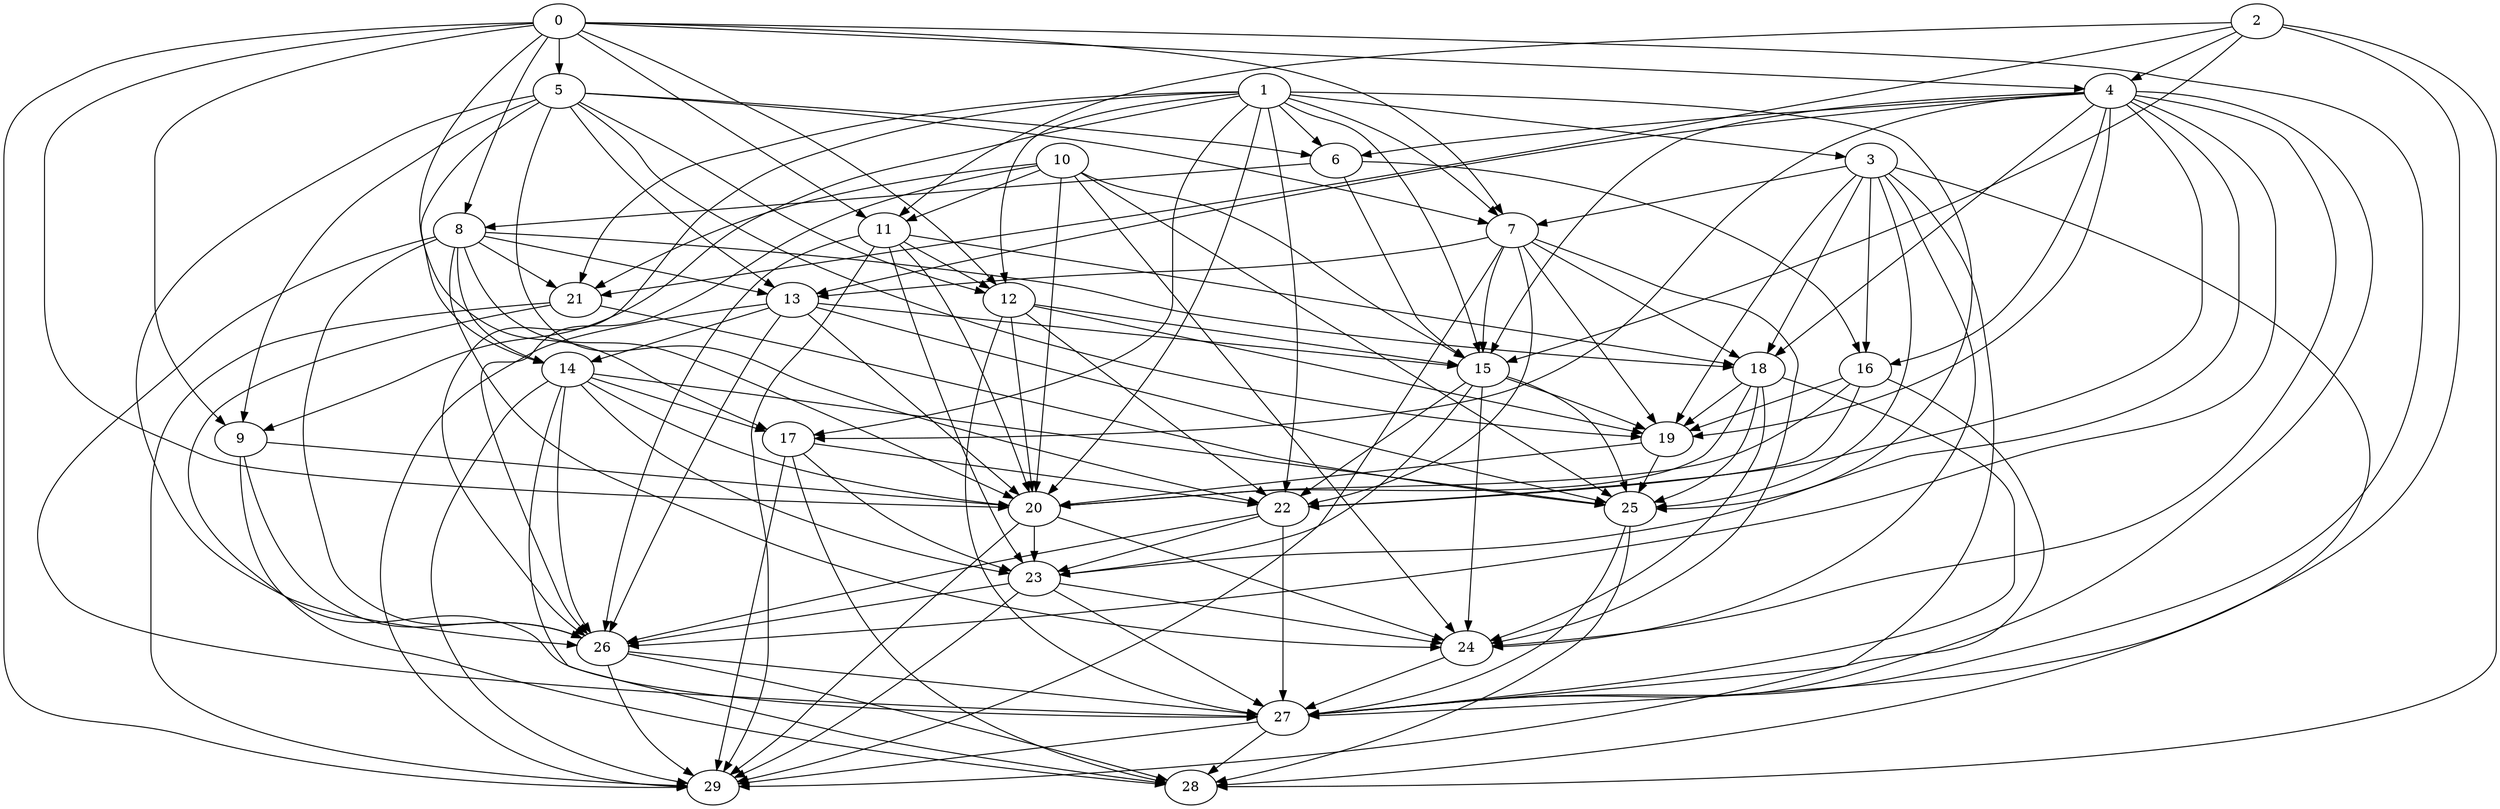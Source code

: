 digraph "Random_Nodes_30_Density_5.03_CCR_0.10_WeightType_Random_Heterogeneous-4-4" {
0 [Weight=157];
2 [Weight=157];
4 [Weight=470];
1 [Weight=261];
5 [Weight=209];
6 [Weight=261];
3 [Weight=314];
10 [Weight=157];
8 [Weight=470];
7 [Weight=366];
11 [Weight=470];
13 [Weight=314];
12 [Weight=261];
14 [Weight=418];
15 [Weight=366];
16 [Weight=314];
18 [Weight=261];
9 [Weight=470];
17 [Weight=209];
19 [Weight=366];
22 [Weight=470];
20 [Weight=314];
23 [Weight=105];
24 [Weight=418];
21 [Weight=209];
25 [Weight=157];
26 [Weight=157];
27 [Weight=366];
28 [Weight=418];
29 [Weight=105];
13 -> 29 [Weight=7];
10 -> 24 [Weight=3];
20 -> 29 [Weight=5];
2 -> 4 [Weight=9];
12 -> 27 [Weight=3];
12 -> 22 [Weight=10];
23 -> 27 [Weight=6];
5 -> 7 [Weight=4];
20 -> 24 [Weight=3];
7 -> 15 [Weight=9];
3 -> 25 [Weight=3];
25 -> 27 [Weight=4];
17 -> 23 [Weight=6];
6 -> 15 [Weight=10];
4 -> 23 [Weight=5];
0 -> 27 [Weight=8];
4 -> 27 [Weight=8];
5 -> 14 [Weight=9];
1 -> 9 [Weight=6];
7 -> 19 [Weight=10];
3 -> 28 [Weight=3];
14 -> 25 [Weight=6];
10 -> 15 [Weight=6];
7 -> 24 [Weight=6];
6 -> 16 [Weight=10];
18 -> 27 [Weight=9];
1 -> 12 [Weight=2];
10 -> 26 [Weight=10];
0 -> 29 [Weight=8];
22 -> 23 [Weight=8];
15 -> 25 [Weight=6];
8 -> 18 [Weight=7];
0 -> 11 [Weight=4];
16 -> 20 [Weight=8];
22 -> 26 [Weight=7];
3 -> 16 [Weight=8];
1 -> 26 [Weight=5];
11 -> 12 [Weight=3];
27 -> 29 [Weight=2];
5 -> 19 [Weight=5];
4 -> 24 [Weight=3];
13 -> 15 [Weight=10];
25 -> 28 [Weight=5];
0 -> 17 [Weight=4];
24 -> 27 [Weight=10];
5 -> 22 [Weight=4];
7 -> 29 [Weight=8];
4 -> 19 [Weight=10];
17 -> 29 [Weight=8];
16 -> 22 [Weight=10];
14 -> 23 [Weight=2];
8 -> 21 [Weight=7];
12 -> 20 [Weight=3];
10 -> 25 [Weight=10];
2 -> 28 [Weight=2];
22 -> 27 [Weight=5];
7 -> 18 [Weight=4];
1 -> 7 [Weight=10];
10 -> 11 [Weight=5];
2 -> 11 [Weight=5];
4 -> 6 [Weight=5];
10 -> 21 [Weight=9];
5 -> 26 [Weight=7];
0 -> 12 [Weight=2];
3 -> 7 [Weight=5];
16 -> 19 [Weight=6];
26 -> 29 [Weight=7];
18 -> 25 [Weight=3];
8 -> 13 [Weight=7];
4 -> 15 [Weight=6];
13 -> 26 [Weight=2];
1 -> 22 [Weight=3];
9 -> 20 [Weight=4];
26 -> 28 [Weight=10];
19 -> 25 [Weight=4];
11 -> 20 [Weight=7];
12 -> 19 [Weight=5];
4 -> 26 [Weight=7];
11 -> 18 [Weight=2];
6 -> 8 [Weight=5];
19 -> 20 [Weight=6];
1 -> 6 [Weight=6];
1 -> 20 [Weight=6];
7 -> 22 [Weight=10];
21 -> 27 [Weight=9];
4 -> 18 [Weight=4];
13 -> 20 [Weight=9];
2 -> 15 [Weight=7];
4 -> 13 [Weight=6];
14 -> 26 [Weight=5];
7 -> 13 [Weight=4];
8 -> 20 [Weight=6];
18 -> 20 [Weight=4];
5 -> 6 [Weight=4];
5 -> 12 [Weight=5];
3 -> 27 [Weight=6];
13 -> 14 [Weight=10];
5 -> 9 [Weight=3];
17 -> 22 [Weight=9];
8 -> 14 [Weight=10];
1 -> 17 [Weight=5];
3 -> 18 [Weight=10];
15 -> 23 [Weight=5];
12 -> 15 [Weight=3];
21 -> 25 [Weight=9];
8 -> 27 [Weight=9];
1 -> 15 [Weight=6];
4 -> 22 [Weight=3];
15 -> 24 [Weight=10];
17 -> 28 [Weight=2];
23 -> 24 [Weight=3];
1 -> 25 [Weight=5];
4 -> 17 [Weight=8];
4 -> 16 [Weight=5];
8 -> 26 [Weight=7];
16 -> 29 [Weight=6];
11 -> 26 [Weight=4];
3 -> 24 [Weight=4];
11 -> 23 [Weight=2];
1 -> 21 [Weight=2];
14 -> 20 [Weight=3];
5 -> 13 [Weight=4];
14 -> 17 [Weight=4];
2 -> 21 [Weight=9];
21 -> 29 [Weight=6];
14 -> 29 [Weight=8];
0 -> 9 [Weight=3];
13 -> 25 [Weight=3];
0 -> 20 [Weight=9];
3 -> 19 [Weight=3];
20 -> 23 [Weight=7];
10 -> 20 [Weight=2];
15 -> 22 [Weight=2];
0 -> 5 [Weight=7];
11 -> 29 [Weight=5];
2 -> 27 [Weight=5];
23 -> 26 [Weight=7];
9 -> 28 [Weight=6];
15 -> 19 [Weight=3];
27 -> 28 [Weight=9];
18 -> 24 [Weight=8];
0 -> 4 [Weight=10];
0 -> 7 [Weight=5];
1 -> 3 [Weight=8];
8 -> 24 [Weight=6];
9 -> 26 [Weight=9];
18 -> 19 [Weight=5];
0 -> 8 [Weight=8];
14 -> 28 [Weight=2];
26 -> 27 [Weight=4];
23 -> 29 [Weight=10];
}
